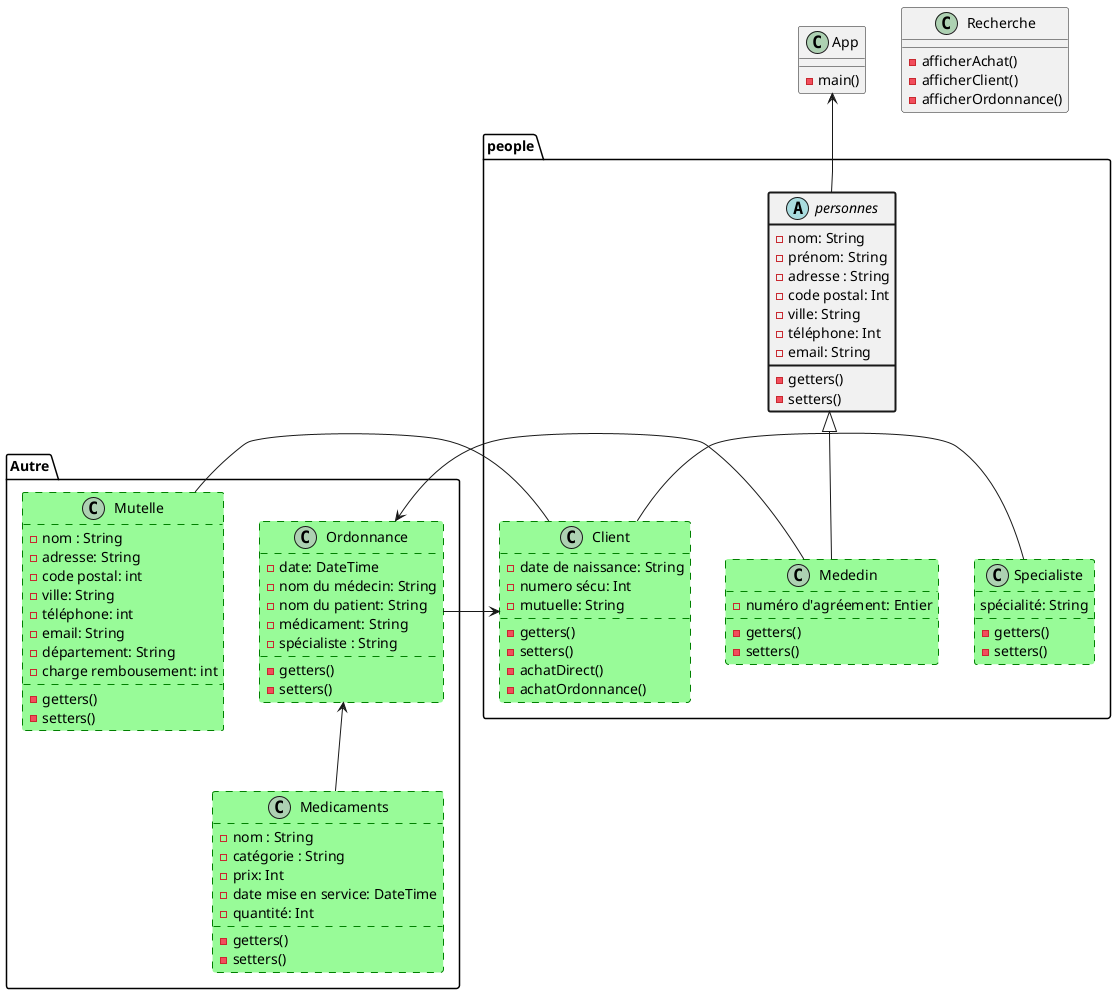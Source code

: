 @startuml
'https://plantuml.com/class-diagram

skinparam groupInheritance 2

class App {
-main()
}
class Recherche {
-afficherAchat()
-afficherClient()
-afficherOrdonnance()
}
package people <<folder>> {
abstract class personnes #line.bold{
-nom: String
-prénom: String
-adresse : String
-code postal: Int
-ville: String
-téléphone: Int
-email: String
-getters()
-setters()
}
class Mededin #palegreen ##[dashed]green{
-numéro d'agréement: Entier
-getters()
-setters()
}
class Client #palegreen ##[dashed]green{
-date de naissance: String
-numero sécu: Int
-mutuelle: String
-getters()
-setters()
-achatDirect()
-achatOrdonnance()
}
class Specialiste #palegreen ##[dashed]green {
spécialité: String
-getters()
-setters()
}
}
personnes <|-- Client
personnes <|-- Mededin
personnes <|-- Specialiste
App <-- personnes

package Autre <<folder>> {
class Ordonnance #palegreen ##[dashed]green{
-date: DateTime
-nom du médecin: String
-nom du patient: String
-médicament: String
-spécialiste : String
-getters()
-setters()
}

class Medicaments #palegreen ##[dashed]green{
-nom : String
-catégorie : String
-prix: Int
-date mise en service: DateTime
-quantité: Int
-getters()
-setters()
}

class Mutelle #palegreen ##[dashed]green {
-nom : String
-adresse: String
-code postal: int
-ville: String
-téléphone: int
-email: String
-département: String
-charge rembousement: int
-getters()
-setters()
}

Ordonnance <-- Medicaments
Mededin -->Ordonnance
Ordonnance -> Client
Mutelle - Client
}

@enduml